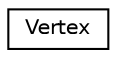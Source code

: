 digraph "クラス階層図"
{
 // LATEX_PDF_SIZE
  edge [fontname="Helvetica",fontsize="10",labelfontname="Helvetica",labelfontsize="10"];
  node [fontname="Helvetica",fontsize="10",shape=record];
  rankdir="LR";
  Node0 [label="Vertex",height=0.2,width=0.4,color="black", fillcolor="white", style="filled",URL="$struct_vertex.html",tooltip=" "];
}
